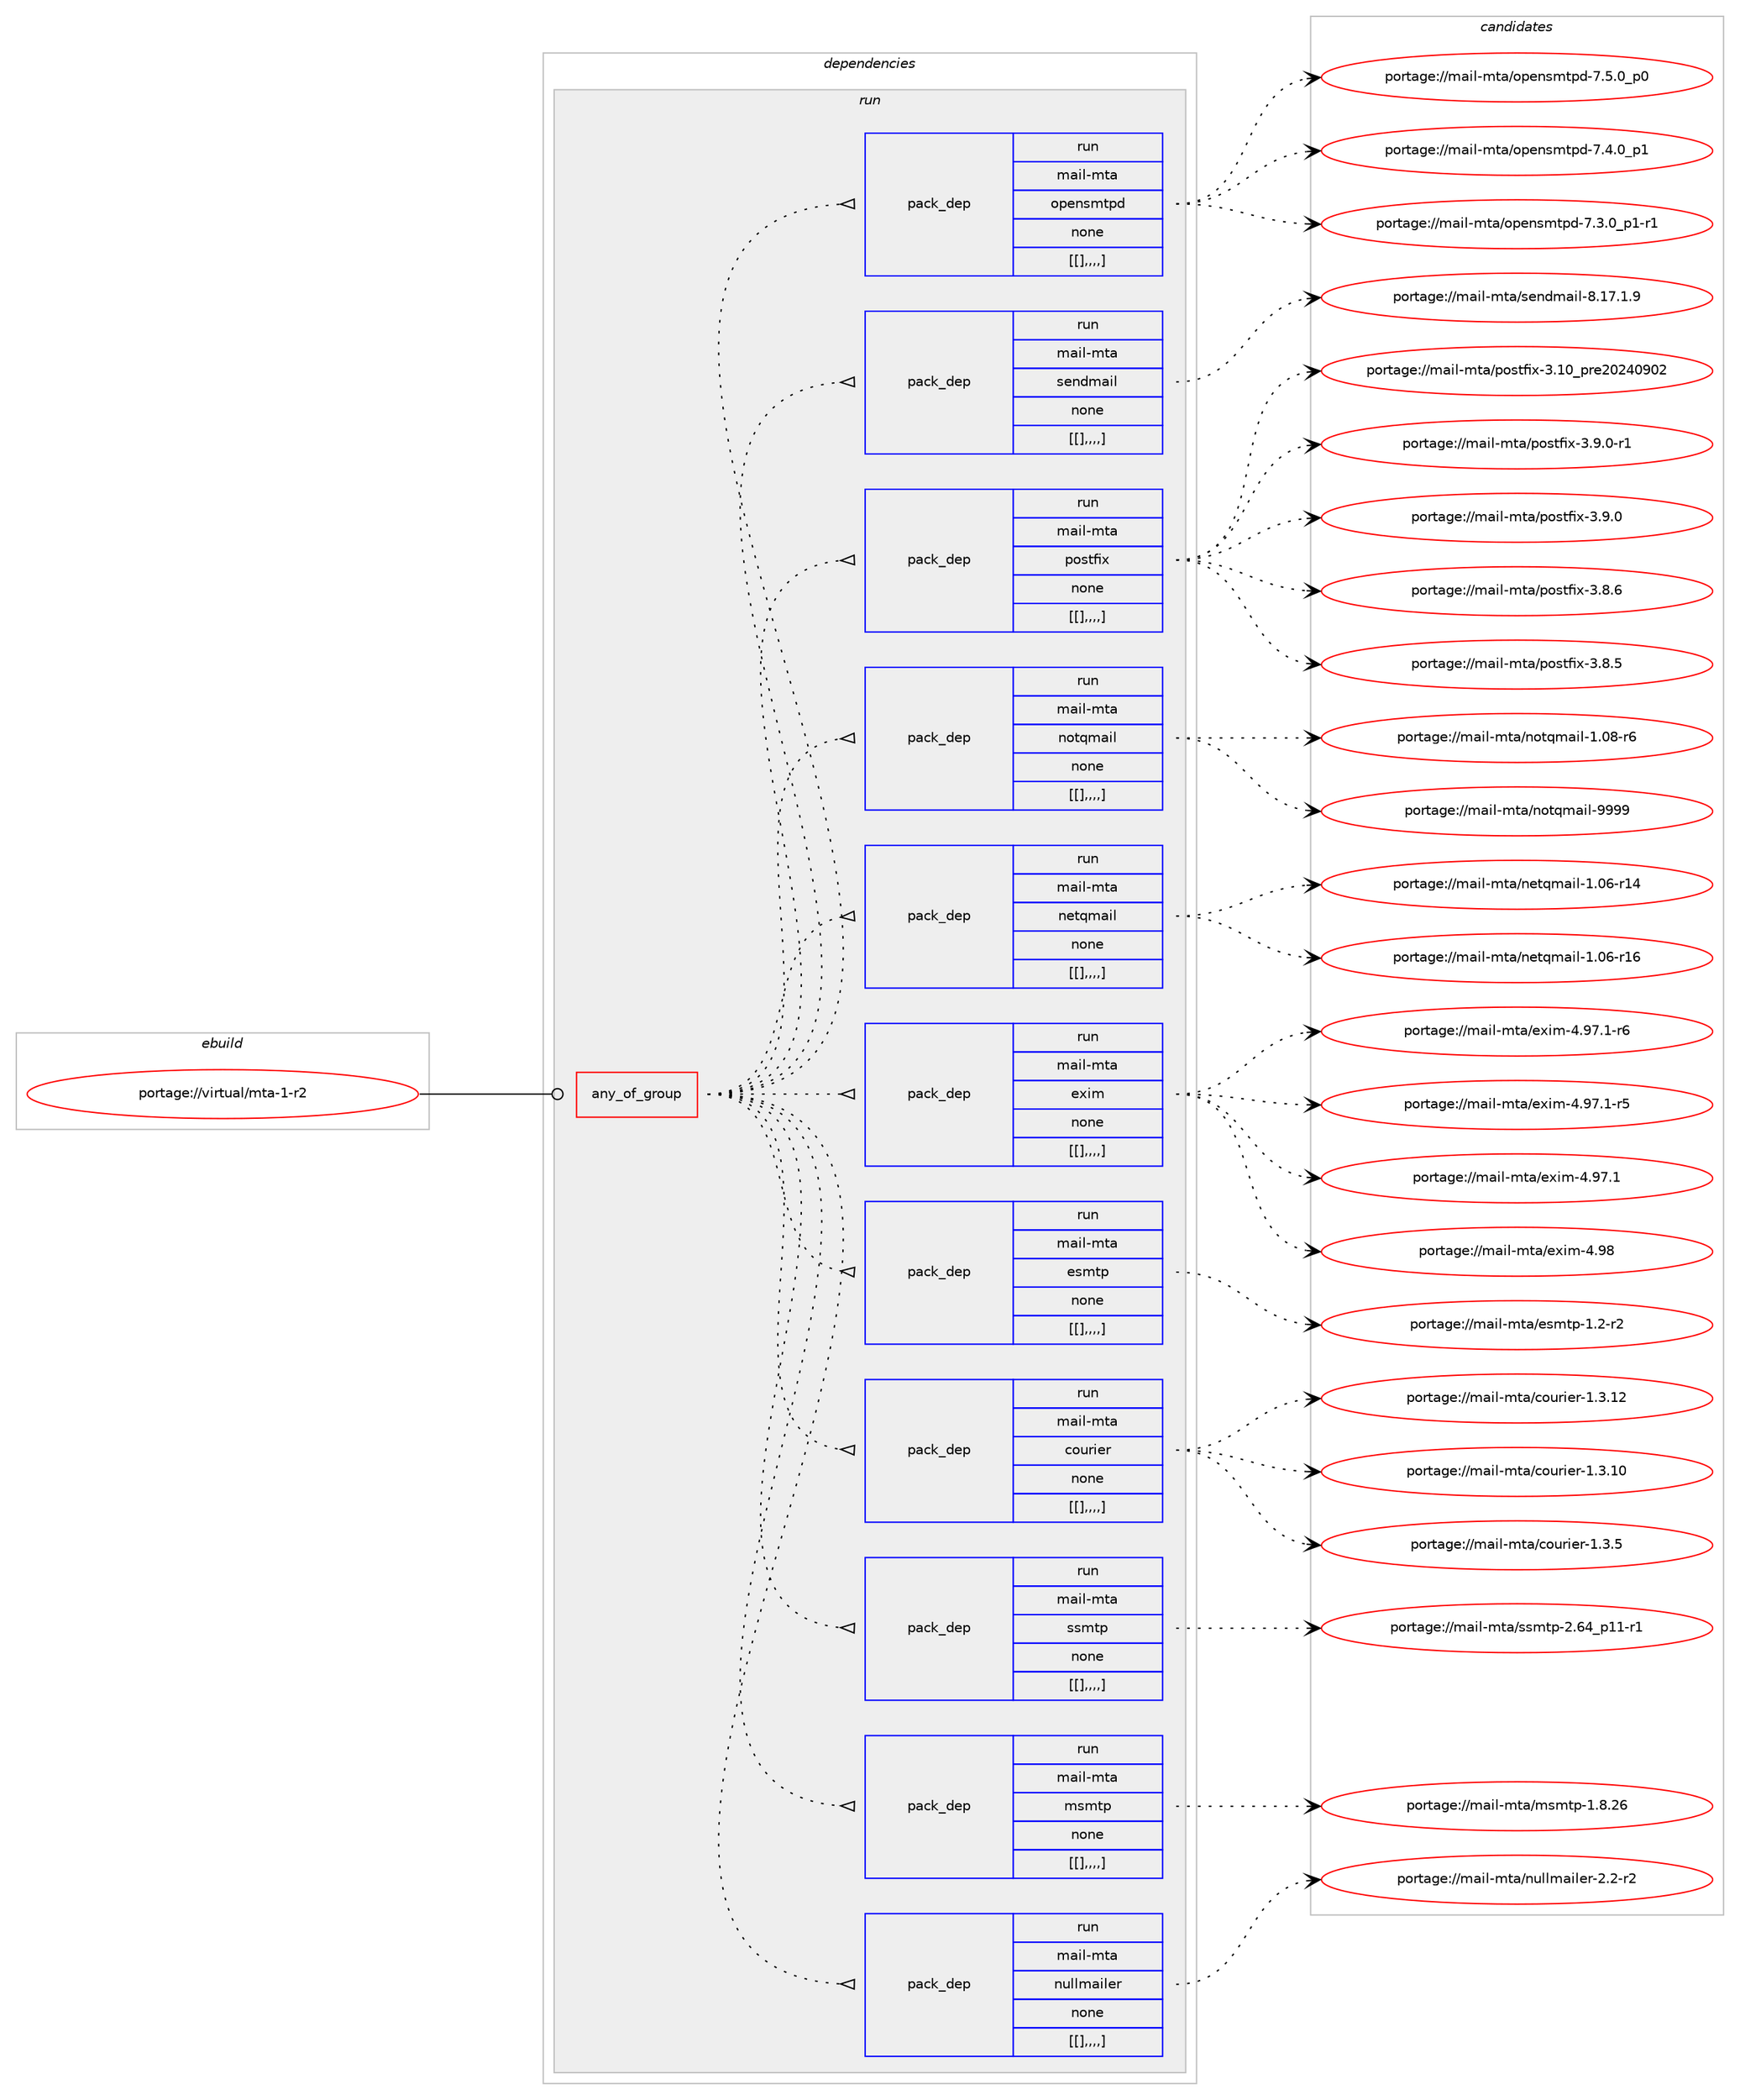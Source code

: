 digraph prolog {

# *************
# Graph options
# *************

newrank=true;
concentrate=true;
compound=true;
graph [rankdir=LR,fontname=Helvetica,fontsize=10,ranksep=1.5];#, ranksep=2.5, nodesep=0.2];
edge  [arrowhead=vee];
node  [fontname=Helvetica,fontsize=10];

# **********
# The ebuild
# **********

subgraph cluster_leftcol {
color=gray;
label=<<i>ebuild</i>>;
id [label="portage://virtual/mta-1-r2", color=red, width=4, href="../virtual/mta-1-r2.svg"];
}

# ****************
# The dependencies
# ****************

subgraph cluster_midcol {
color=gray;
label=<<i>dependencies</i>>;
subgraph cluster_compile {
fillcolor="#eeeeee";
style=filled;
label=<<i>compile</i>>;
}
subgraph cluster_compileandrun {
fillcolor="#eeeeee";
style=filled;
label=<<i>compile and run</i>>;
}
subgraph cluster_run {
fillcolor="#eeeeee";
style=filled;
label=<<i>run</i>>;
subgraph any2995 {
dependency462329 [label=<<TABLE BORDER="0" CELLBORDER="1" CELLSPACING="0" CELLPADDING="4"><TR><TD CELLPADDING="10">any_of_group</TD></TR></TABLE>>, shape=none, color=red];subgraph pack335829 {
dependency462330 [label=<<TABLE BORDER="0" CELLBORDER="1" CELLSPACING="0" CELLPADDING="4" WIDTH="220"><TR><TD ROWSPAN="6" CELLPADDING="30">pack_dep</TD></TR><TR><TD WIDTH="110">run</TD></TR><TR><TD>mail-mta</TD></TR><TR><TD>nullmailer</TD></TR><TR><TD>none</TD></TR><TR><TD>[[],,,,]</TD></TR></TABLE>>, shape=none, color=blue];
}
dependency462329:e -> dependency462330:w [weight=20,style="dotted",arrowhead="oinv"];
subgraph pack335830 {
dependency462331 [label=<<TABLE BORDER="0" CELLBORDER="1" CELLSPACING="0" CELLPADDING="4" WIDTH="220"><TR><TD ROWSPAN="6" CELLPADDING="30">pack_dep</TD></TR><TR><TD WIDTH="110">run</TD></TR><TR><TD>mail-mta</TD></TR><TR><TD>msmtp</TD></TR><TR><TD>none</TD></TR><TR><TD>[[],,,,]</TD></TR></TABLE>>, shape=none, color=blue];
}
dependency462329:e -> dependency462331:w [weight=20,style="dotted",arrowhead="oinv"];
subgraph pack335831 {
dependency462332 [label=<<TABLE BORDER="0" CELLBORDER="1" CELLSPACING="0" CELLPADDING="4" WIDTH="220"><TR><TD ROWSPAN="6" CELLPADDING="30">pack_dep</TD></TR><TR><TD WIDTH="110">run</TD></TR><TR><TD>mail-mta</TD></TR><TR><TD>ssmtp</TD></TR><TR><TD>none</TD></TR><TR><TD>[[],,,,]</TD></TR></TABLE>>, shape=none, color=blue];
}
dependency462329:e -> dependency462332:w [weight=20,style="dotted",arrowhead="oinv"];
subgraph pack335832 {
dependency462333 [label=<<TABLE BORDER="0" CELLBORDER="1" CELLSPACING="0" CELLPADDING="4" WIDTH="220"><TR><TD ROWSPAN="6" CELLPADDING="30">pack_dep</TD></TR><TR><TD WIDTH="110">run</TD></TR><TR><TD>mail-mta</TD></TR><TR><TD>courier</TD></TR><TR><TD>none</TD></TR><TR><TD>[[],,,,]</TD></TR></TABLE>>, shape=none, color=blue];
}
dependency462329:e -> dependency462333:w [weight=20,style="dotted",arrowhead="oinv"];
subgraph pack335833 {
dependency462334 [label=<<TABLE BORDER="0" CELLBORDER="1" CELLSPACING="0" CELLPADDING="4" WIDTH="220"><TR><TD ROWSPAN="6" CELLPADDING="30">pack_dep</TD></TR><TR><TD WIDTH="110">run</TD></TR><TR><TD>mail-mta</TD></TR><TR><TD>esmtp</TD></TR><TR><TD>none</TD></TR><TR><TD>[[],,,,]</TD></TR></TABLE>>, shape=none, color=blue];
}
dependency462329:e -> dependency462334:w [weight=20,style="dotted",arrowhead="oinv"];
subgraph pack335834 {
dependency462335 [label=<<TABLE BORDER="0" CELLBORDER="1" CELLSPACING="0" CELLPADDING="4" WIDTH="220"><TR><TD ROWSPAN="6" CELLPADDING="30">pack_dep</TD></TR><TR><TD WIDTH="110">run</TD></TR><TR><TD>mail-mta</TD></TR><TR><TD>exim</TD></TR><TR><TD>none</TD></TR><TR><TD>[[],,,,]</TD></TR></TABLE>>, shape=none, color=blue];
}
dependency462329:e -> dependency462335:w [weight=20,style="dotted",arrowhead="oinv"];
subgraph pack335835 {
dependency462336 [label=<<TABLE BORDER="0" CELLBORDER="1" CELLSPACING="0" CELLPADDING="4" WIDTH="220"><TR><TD ROWSPAN="6" CELLPADDING="30">pack_dep</TD></TR><TR><TD WIDTH="110">run</TD></TR><TR><TD>mail-mta</TD></TR><TR><TD>netqmail</TD></TR><TR><TD>none</TD></TR><TR><TD>[[],,,,]</TD></TR></TABLE>>, shape=none, color=blue];
}
dependency462329:e -> dependency462336:w [weight=20,style="dotted",arrowhead="oinv"];
subgraph pack335836 {
dependency462337 [label=<<TABLE BORDER="0" CELLBORDER="1" CELLSPACING="0" CELLPADDING="4" WIDTH="220"><TR><TD ROWSPAN="6" CELLPADDING="30">pack_dep</TD></TR><TR><TD WIDTH="110">run</TD></TR><TR><TD>mail-mta</TD></TR><TR><TD>notqmail</TD></TR><TR><TD>none</TD></TR><TR><TD>[[],,,,]</TD></TR></TABLE>>, shape=none, color=blue];
}
dependency462329:e -> dependency462337:w [weight=20,style="dotted",arrowhead="oinv"];
subgraph pack335837 {
dependency462338 [label=<<TABLE BORDER="0" CELLBORDER="1" CELLSPACING="0" CELLPADDING="4" WIDTH="220"><TR><TD ROWSPAN="6" CELLPADDING="30">pack_dep</TD></TR><TR><TD WIDTH="110">run</TD></TR><TR><TD>mail-mta</TD></TR><TR><TD>postfix</TD></TR><TR><TD>none</TD></TR><TR><TD>[[],,,,]</TD></TR></TABLE>>, shape=none, color=blue];
}
dependency462329:e -> dependency462338:w [weight=20,style="dotted",arrowhead="oinv"];
subgraph pack335838 {
dependency462339 [label=<<TABLE BORDER="0" CELLBORDER="1" CELLSPACING="0" CELLPADDING="4" WIDTH="220"><TR><TD ROWSPAN="6" CELLPADDING="30">pack_dep</TD></TR><TR><TD WIDTH="110">run</TD></TR><TR><TD>mail-mta</TD></TR><TR><TD>sendmail</TD></TR><TR><TD>none</TD></TR><TR><TD>[[],,,,]</TD></TR></TABLE>>, shape=none, color=blue];
}
dependency462329:e -> dependency462339:w [weight=20,style="dotted",arrowhead="oinv"];
subgraph pack335839 {
dependency462340 [label=<<TABLE BORDER="0" CELLBORDER="1" CELLSPACING="0" CELLPADDING="4" WIDTH="220"><TR><TD ROWSPAN="6" CELLPADDING="30">pack_dep</TD></TR><TR><TD WIDTH="110">run</TD></TR><TR><TD>mail-mta</TD></TR><TR><TD>opensmtpd</TD></TR><TR><TD>none</TD></TR><TR><TD>[[],,,,]</TD></TR></TABLE>>, shape=none, color=blue];
}
dependency462329:e -> dependency462340:w [weight=20,style="dotted",arrowhead="oinv"];
}
id:e -> dependency462329:w [weight=20,style="solid",arrowhead="odot"];
}
}

# **************
# The candidates
# **************

subgraph cluster_choices {
rank=same;
color=gray;
label=<<i>candidates</i>>;

subgraph choice335829 {
color=black;
nodesep=1;
choice1099710510845109116974711011710810810997105108101114455046504511450 [label="portage://mail-mta/nullmailer-2.2-r2", color=red, width=4,href="../mail-mta/nullmailer-2.2-r2.svg"];
dependency462330:e -> choice1099710510845109116974711011710810810997105108101114455046504511450:w [style=dotted,weight="100"];
}
subgraph choice335830 {
color=black;
nodesep=1;
choice1099710510845109116974710911510911611245494656465054 [label="portage://mail-mta/msmtp-1.8.26", color=red, width=4,href="../mail-mta/msmtp-1.8.26.svg"];
dependency462331:e -> choice1099710510845109116974710911510911611245494656465054:w [style=dotted,weight="100"];
}
subgraph choice335831 {
color=black;
nodesep=1;
choice1099710510845109116974711511510911611245504654529511249494511449 [label="portage://mail-mta/ssmtp-2.64_p11-r1", color=red, width=4,href="../mail-mta/ssmtp-2.64_p11-r1.svg"];
dependency462332:e -> choice1099710510845109116974711511510911611245504654529511249494511449:w [style=dotted,weight="100"];
}
subgraph choice335832 {
color=black;
nodesep=1;
choice109971051084510911697479911111711410510111445494651464950 [label="portage://mail-mta/courier-1.3.12", color=red, width=4,href="../mail-mta/courier-1.3.12.svg"];
choice109971051084510911697479911111711410510111445494651464948 [label="portage://mail-mta/courier-1.3.10", color=red, width=4,href="../mail-mta/courier-1.3.10.svg"];
choice1099710510845109116974799111117114105101114454946514653 [label="portage://mail-mta/courier-1.3.5", color=red, width=4,href="../mail-mta/courier-1.3.5.svg"];
dependency462333:e -> choice109971051084510911697479911111711410510111445494651464950:w [style=dotted,weight="100"];
dependency462333:e -> choice109971051084510911697479911111711410510111445494651464948:w [style=dotted,weight="100"];
dependency462333:e -> choice1099710510845109116974799111117114105101114454946514653:w [style=dotted,weight="100"];
}
subgraph choice335833 {
color=black;
nodesep=1;
choice10997105108451091169747101115109116112454946504511450 [label="portage://mail-mta/esmtp-1.2-r2", color=red, width=4,href="../mail-mta/esmtp-1.2-r2.svg"];
dependency462334:e -> choice10997105108451091169747101115109116112454946504511450:w [style=dotted,weight="100"];
}
subgraph choice335834 {
color=black;
nodesep=1;
choice109971051084510911697471011201051094552465756 [label="portage://mail-mta/exim-4.98", color=red, width=4,href="../mail-mta/exim-4.98.svg"];
choice10997105108451091169747101120105109455246575546494511454 [label="portage://mail-mta/exim-4.97.1-r6", color=red, width=4,href="../mail-mta/exim-4.97.1-r6.svg"];
choice10997105108451091169747101120105109455246575546494511453 [label="portage://mail-mta/exim-4.97.1-r5", color=red, width=4,href="../mail-mta/exim-4.97.1-r5.svg"];
choice1099710510845109116974710112010510945524657554649 [label="portage://mail-mta/exim-4.97.1", color=red, width=4,href="../mail-mta/exim-4.97.1.svg"];
dependency462335:e -> choice109971051084510911697471011201051094552465756:w [style=dotted,weight="100"];
dependency462335:e -> choice10997105108451091169747101120105109455246575546494511454:w [style=dotted,weight="100"];
dependency462335:e -> choice10997105108451091169747101120105109455246575546494511453:w [style=dotted,weight="100"];
dependency462335:e -> choice1099710510845109116974710112010510945524657554649:w [style=dotted,weight="100"];
}
subgraph choice335835 {
color=black;
nodesep=1;
choice10997105108451091169747110101116113109971051084549464854451144954 [label="portage://mail-mta/netqmail-1.06-r16", color=red, width=4,href="../mail-mta/netqmail-1.06-r16.svg"];
choice10997105108451091169747110101116113109971051084549464854451144952 [label="portage://mail-mta/netqmail-1.06-r14", color=red, width=4,href="../mail-mta/netqmail-1.06-r14.svg"];
dependency462336:e -> choice10997105108451091169747110101116113109971051084549464854451144954:w [style=dotted,weight="100"];
dependency462336:e -> choice10997105108451091169747110101116113109971051084549464854451144952:w [style=dotted,weight="100"];
}
subgraph choice335836 {
color=black;
nodesep=1;
choice10997105108451091169747110111116113109971051084557575757 [label="portage://mail-mta/notqmail-9999", color=red, width=4,href="../mail-mta/notqmail-9999.svg"];
choice109971051084510911697471101111161131099710510845494648564511454 [label="portage://mail-mta/notqmail-1.08-r6", color=red, width=4,href="../mail-mta/notqmail-1.08-r6.svg"];
dependency462337:e -> choice10997105108451091169747110111116113109971051084557575757:w [style=dotted,weight="100"];
dependency462337:e -> choice109971051084510911697471101111161131099710510845494648564511454:w [style=dotted,weight="100"];
}
subgraph choice335837 {
color=black;
nodesep=1;
choice109971051084510911697471121111151161021051204551464948951121141015048505248574850 [label="portage://mail-mta/postfix-3.10_pre20240902", color=red, width=4,href="../mail-mta/postfix-3.10_pre20240902.svg"];
choice109971051084510911697471121111151161021051204551465746484511449 [label="portage://mail-mta/postfix-3.9.0-r1", color=red, width=4,href="../mail-mta/postfix-3.9.0-r1.svg"];
choice10997105108451091169747112111115116102105120455146574648 [label="portage://mail-mta/postfix-3.9.0", color=red, width=4,href="../mail-mta/postfix-3.9.0.svg"];
choice10997105108451091169747112111115116102105120455146564654 [label="portage://mail-mta/postfix-3.8.6", color=red, width=4,href="../mail-mta/postfix-3.8.6.svg"];
choice10997105108451091169747112111115116102105120455146564653 [label="portage://mail-mta/postfix-3.8.5", color=red, width=4,href="../mail-mta/postfix-3.8.5.svg"];
dependency462338:e -> choice109971051084510911697471121111151161021051204551464948951121141015048505248574850:w [style=dotted,weight="100"];
dependency462338:e -> choice109971051084510911697471121111151161021051204551465746484511449:w [style=dotted,weight="100"];
dependency462338:e -> choice10997105108451091169747112111115116102105120455146574648:w [style=dotted,weight="100"];
dependency462338:e -> choice10997105108451091169747112111115116102105120455146564654:w [style=dotted,weight="100"];
dependency462338:e -> choice10997105108451091169747112111115116102105120455146564653:w [style=dotted,weight="100"];
}
subgraph choice335838 {
color=black;
nodesep=1;
choice1099710510845109116974711510111010010997105108455646495546494657 [label="portage://mail-mta/sendmail-8.17.1.9", color=red, width=4,href="../mail-mta/sendmail-8.17.1.9.svg"];
dependency462339:e -> choice1099710510845109116974711510111010010997105108455646495546494657:w [style=dotted,weight="100"];
}
subgraph choice335839 {
color=black;
nodesep=1;
choice109971051084510911697471111121011101151091161121004555465346489511248 [label="portage://mail-mta/opensmtpd-7.5.0_p0", color=red, width=4,href="../mail-mta/opensmtpd-7.5.0_p0.svg"];
choice109971051084510911697471111121011101151091161121004555465246489511249 [label="portage://mail-mta/opensmtpd-7.4.0_p1", color=red, width=4,href="../mail-mta/opensmtpd-7.4.0_p1.svg"];
choice1099710510845109116974711111210111011510911611210045554651464895112494511449 [label="portage://mail-mta/opensmtpd-7.3.0_p1-r1", color=red, width=4,href="../mail-mta/opensmtpd-7.3.0_p1-r1.svg"];
dependency462340:e -> choice109971051084510911697471111121011101151091161121004555465346489511248:w [style=dotted,weight="100"];
dependency462340:e -> choice109971051084510911697471111121011101151091161121004555465246489511249:w [style=dotted,weight="100"];
dependency462340:e -> choice1099710510845109116974711111210111011510911611210045554651464895112494511449:w [style=dotted,weight="100"];
}
}

}
